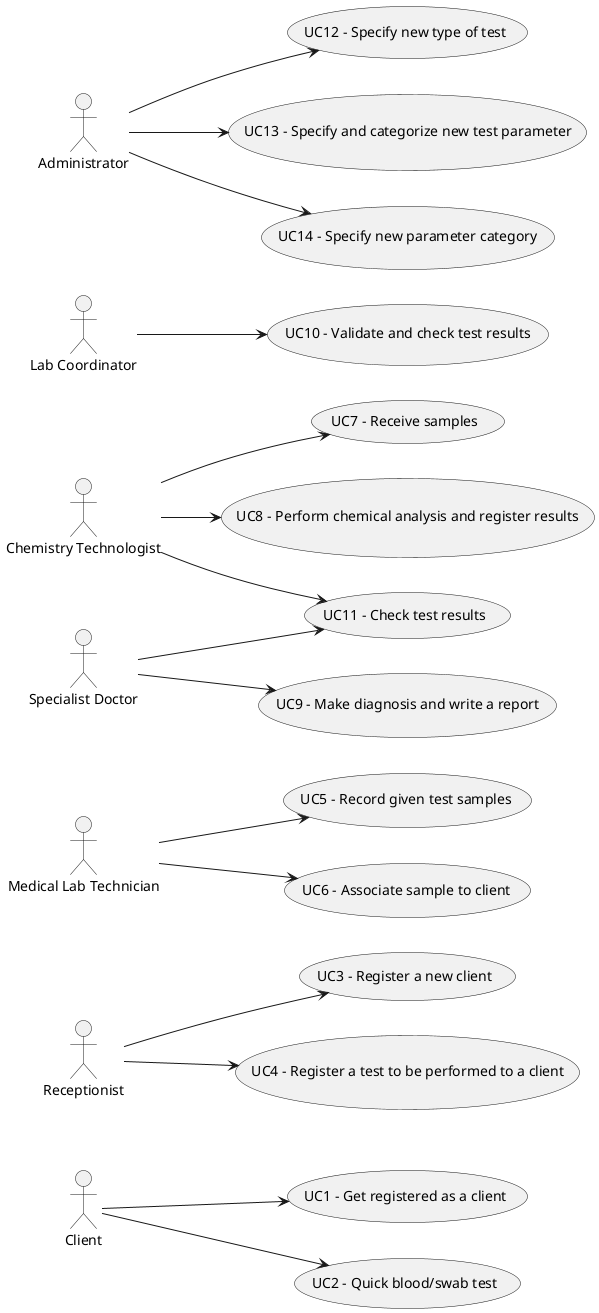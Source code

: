 @startuml

usecase UC1 as "UC1 - Get registered as a client"
usecase UC2 as "UC2 - Quick blood/swab test"
usecase UC3 as "UC3 - Register a new client"
usecase UC4 as "UC4 - Register a test to be performed to a client"
usecase UC5 as "UC5 - Record given test samples"
usecase UC6 as "UC6 - Associate sample to client"
usecase UC7 as "UC7 - Receive samples"
usecase UC8 as "UC8 - Perform chemical analysis and register results"
usecase UC9 as "UC9 - Make diagnosis and write a report"
usecase UC10 as "UC10 - Validate and check test results"
usecase UC11 as "UC11 - Check test results"
usecase UC12 as "UC12 - Specify new type of test"
usecase UC13 as "UC13 - Specify and categorize new test parameter"
usecase UC14 as "UC14 - Specify new parameter category"

actor "Client" as C
actor "Receptionist" as RCP
actor "Medical Lab Technician" as MLT
actor "Chemistry Technologist" as CT
actor "Specialist Doctor" as SD
actor "Lab Coordinator" as LC
actor "Administrator" as ADM


left to right direction
C -->(UC1)
C -->(UC2)

RCP -->(UC3)
RCP -->(UC4)

MLT -->(UC5)
MLT -->(UC6)

CT -->(UC7)
CT -->(UC8)
CT -->(UC11)

SD -->(UC9)
SD -->(UC11)

LC--> (UC10)

ADM -->(UC12)
ADM -->(UC13)
ADM -->(UC14)

@enduml